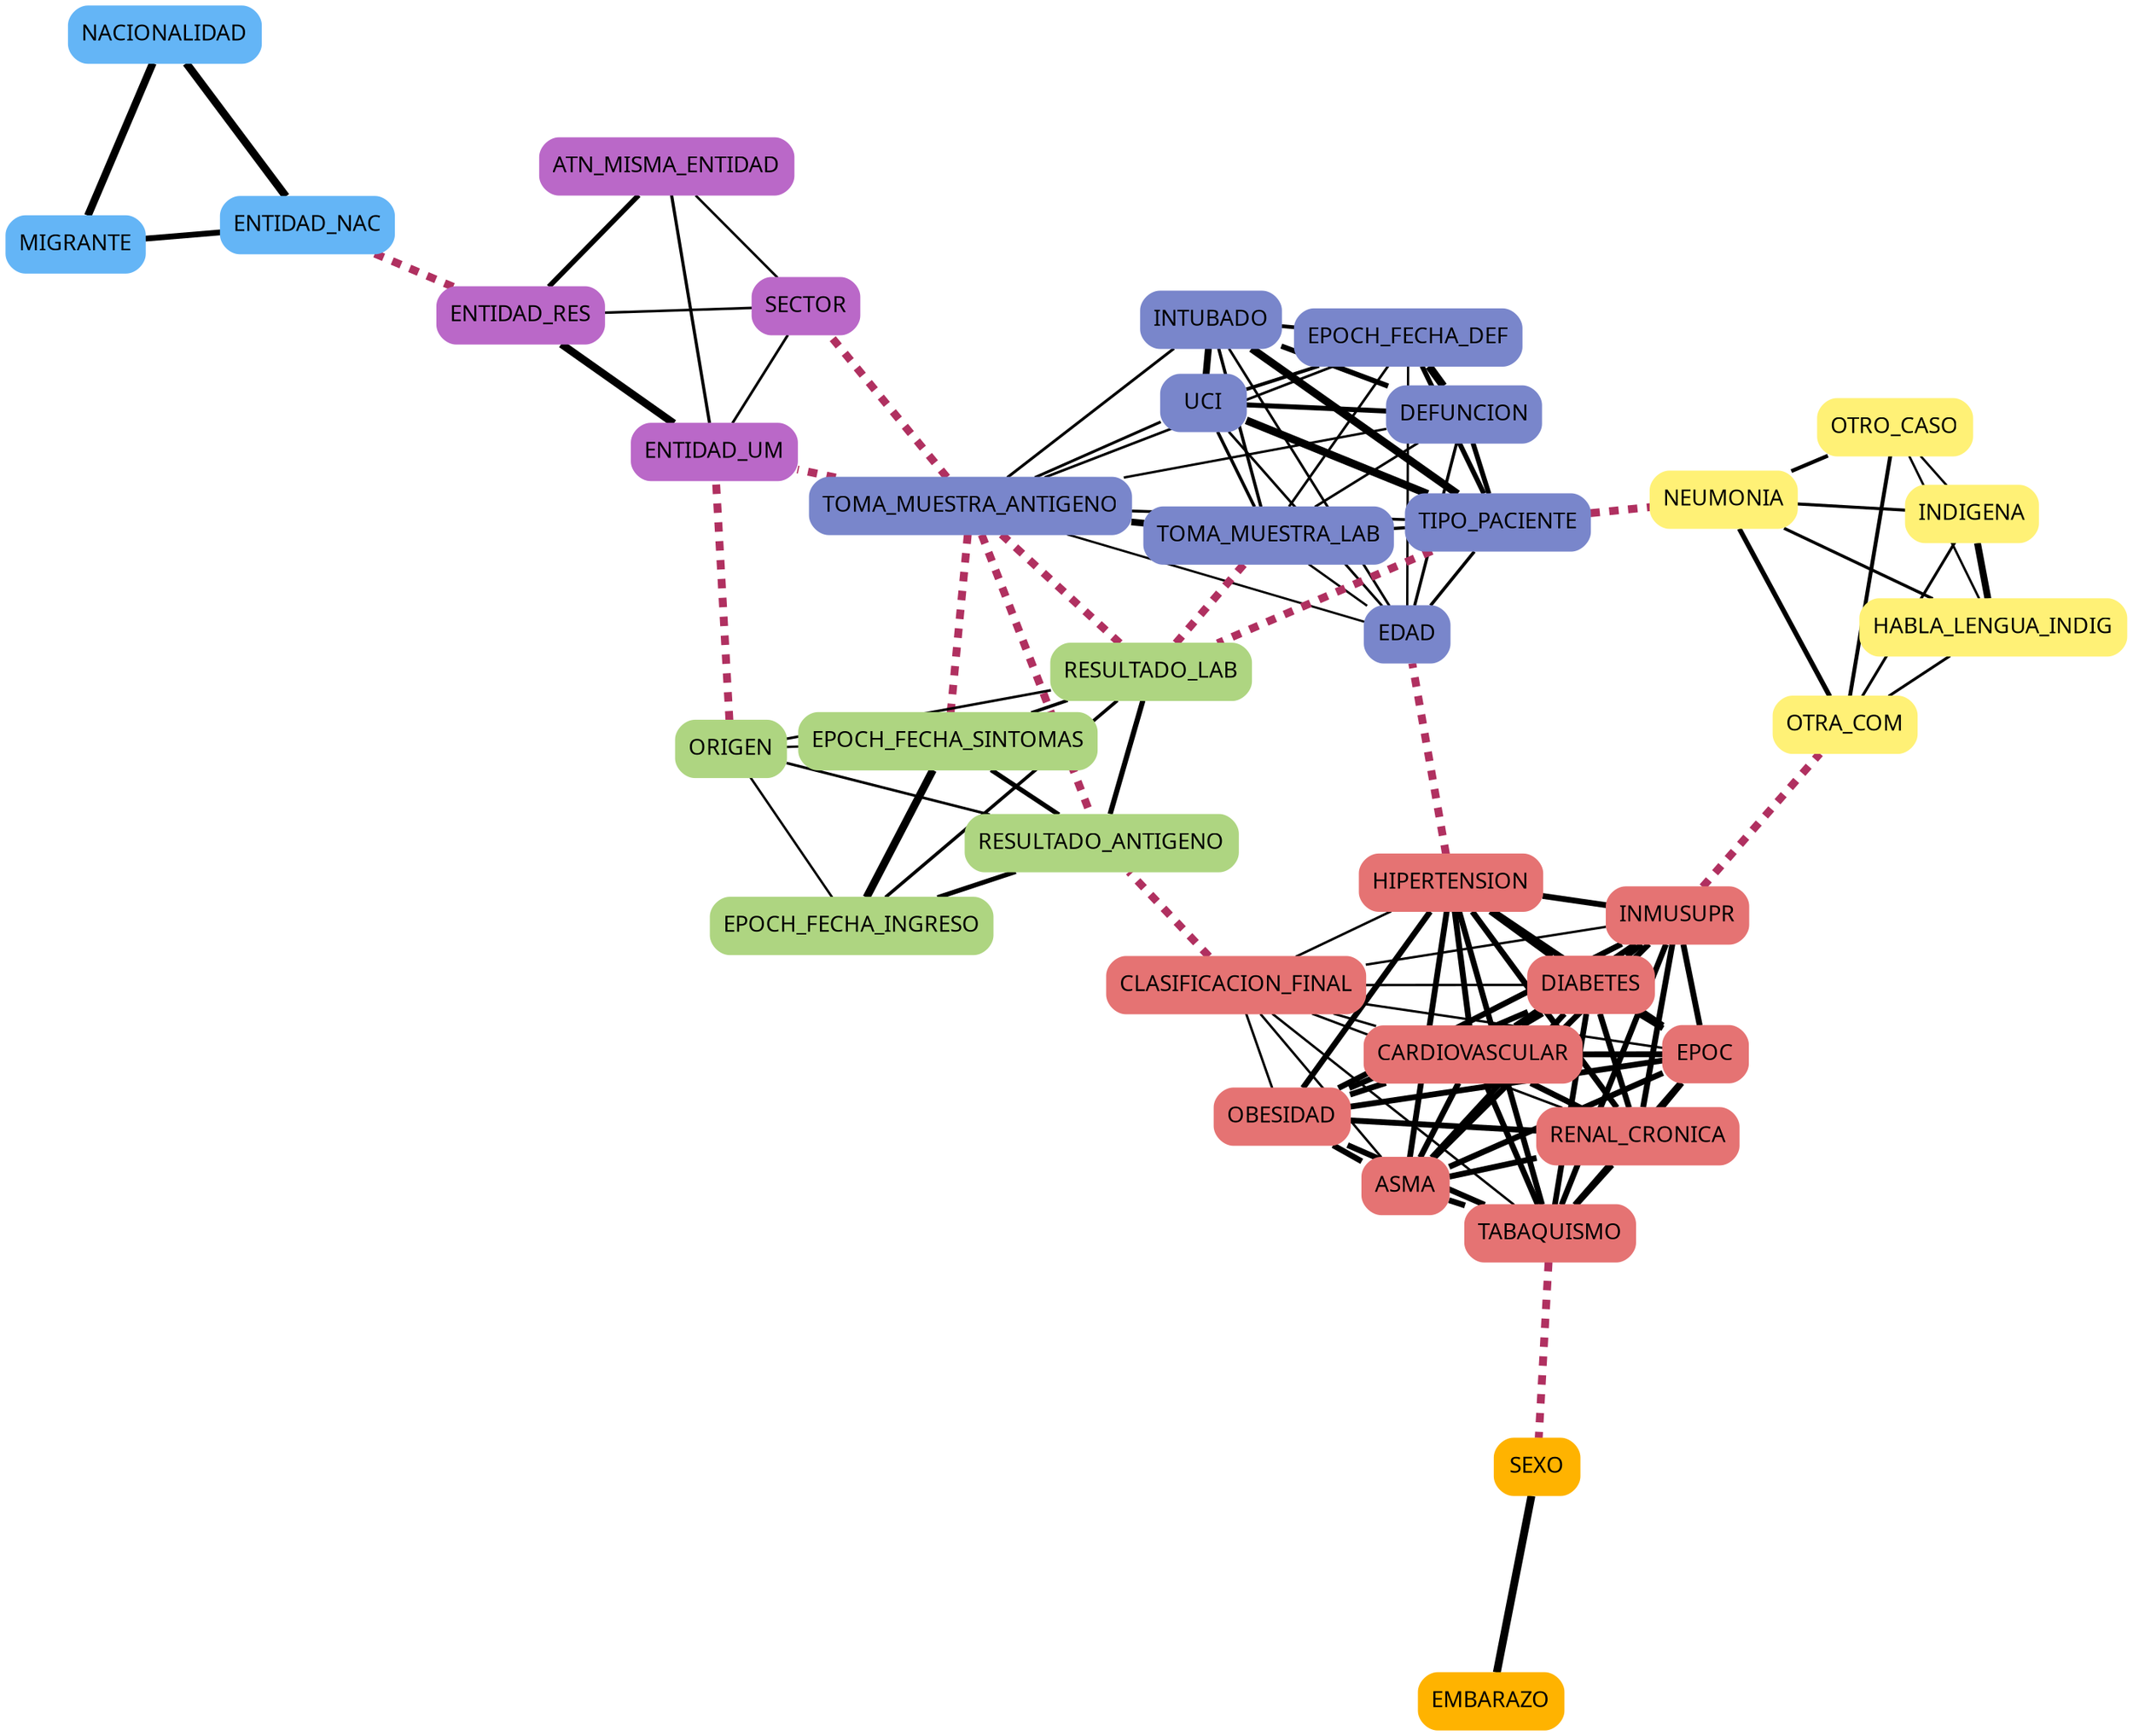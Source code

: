 strict graph  {
  node [style="rounded,filled" shape="rect" fontname="IBM Plex Sans"]
edge [fontname="IBM Plex Sans"]
layout="neato"
overlap="f"
outputorder=edgesfirst
mode=KK
ASMA [color="#e57373"];
INMUSUPR [color="#e57373"];
TABAQUISMO [color="#e57373"];
OBESIDAD [color="#e57373"];
RENAL_CRONICA [color="#e57373"];
EPOC [color="#e57373"];
CARDIOVASCULAR [color="#e57373"];
DIABETES [color="#e57373"];
HIPERTENSION [color="#e57373"];
CLASIFICACION_FINAL [color="#e57373"];
EDAD [color="#7986cb"];
EPOCH_FECHA_DEF [color="#7986cb"];
DEFUNCION [color="#7986cb"];
INTUBADO [color="#7986cb"];
TOMA_MUESTRA_ANTIGENO [color="#7986cb"];
TOMA_MUESTRA_LAB [color="#7986cb"];
UCI [color="#7986cb"];
TIPO_PACIENTE [color="#7986cb"];
HABLA_LENGUA_INDIG [color="#fff176"];
INDIGENA [color="#fff176"];
OTRA_COM [color="#fff176"];
OTRO_CASO [color="#fff176"];
NEUMONIA [color="#fff176"];
ORIGEN [color="#aed581"];
RESULTADO_ANTIGENO [color="#aed581"];
EPOCH_FECHA_INGRESO [color="#aed581"];
EPOCH_FECHA_SINTOMAS [color="#aed581"];
RESULTADO_LAB [color="#aed581"];
ATN_MISMA_ENTIDAD [color="#ba68c8"];
ENTIDAD_RES [color="#ba68c8"];
ENTIDAD_UM [color="#ba68c8"];
SECTOR [color="#ba68c8"];
MIGRANTE [color="#64b5f6"];
NACIONALIDAD [color="#64b5f6"];
ENTIDAD_NAC [color="#64b5f6"];
EMBARAZO [color="#ffb300"];
SEXO [color="#ffb300"];
ASMA -- EPOC  [color=black, penwidth="3.736", style=solid, weight="0.684"];
ASMA -- INMUSUPR  [color=black, penwidth="3.732", style=solid, weight="0.683"];
ASMA -- TABAQUISMO  [color=black, penwidth="3.696", style=solid];
ASMA -- OBESIDAD  [color=black, penwidth="3.688", style=solid];
ASMA -- RENAL_CRONICA  [color=black, penwidth="3.728", style=solid];
ASMA -- CARDIOVASCULAR  [color=black, penwidth="3.728", style=solid];
ASMA -- DIABETES  [color=black, penwidth="3.66", style=solid];
ASMA -- HIPERTENSION  [color=black, penwidth="3.7", style=solid];
ASMA -- CLASIFICACION_FINAL  [color=black, penwidth="1.504", style=solid];
INMUSUPR -- RENAL_CRONICA  [color=black, penwidth="3.732", style=solid, weight="0.683"];
INMUSUPR -- OTRA_COM  [color=maroon, penwidth=5, style=dashed, weight="0.379"];
INMUSUPR -- TABAQUISMO  [color=black, penwidth="3.688", style=solid];
INMUSUPR -- OBESIDAD  [color=black, penwidth="3.676", style=solid];
INMUSUPR -- EPOC  [color=black, penwidth="3.724", style=solid];
INMUSUPR -- CARDIOVASCULAR  [color=black, penwidth="3.724", style=solid];
INMUSUPR -- DIABETES  [color=black, penwidth="3.652", style=solid];
INMUSUPR -- HIPERTENSION  [color=black, penwidth="3.696", style=solid];
INMUSUPR -- CLASIFICACION_FINAL  [color=black, penwidth="1.504", style=solid];
TABAQUISMO -- RENAL_CRONICA  [color=black, penwidth="3.704", style=solid, weight="0.676"];
TABAQUISMO -- SEXO  [color=maroon, penwidth=5, style=dashed, weight="0.097"];
TABAQUISMO -- OBESIDAD  [color=black, penwidth="3.672", style=solid];
TABAQUISMO -- EPOC  [color=black, penwidth="3.692", style=solid];
TABAQUISMO -- CARDIOVASCULAR  [color=black, penwidth="3.7", style=solid];
TABAQUISMO -- DIABETES  [color=black, penwidth="3.62", style=solid];
TABAQUISMO -- HIPERTENSION  [color=black, penwidth="3.668", style=solid];
TABAQUISMO -- CLASIFICACION_FINAL  [color=black, penwidth="1.504", style=solid];
OBESIDAD -- HIPERTENSION  [color=black, penwidth="3.708", style=solid, weight="0.677"];
OBESIDAD -- RENAL_CRONICA  [color=black, penwidth="3.692", style=solid];
OBESIDAD -- EPOC  [color=black, penwidth="3.68", style=solid];
OBESIDAD -- CARDIOVASCULAR  [color=black, penwidth="3.692", style=solid];
OBESIDAD -- DIABETES  [color=black, penwidth="3.64", style=solid];
OBESIDAD -- CLASIFICACION_FINAL  [color=black, penwidth="1.532", style=solid];
RENAL_CRONICA -- CARDIOVASCULAR  [color=black, penwidth="3.752", style=solid, weight="0.688"];
RENAL_CRONICA -- HIPERTENSION  [color=black, penwidth="3.744", style=solid, weight="0.686"];
RENAL_CRONICA -- EPOC  [color=black, penwidth="3.724", style=solid];
RENAL_CRONICA -- DIABETES  [color=black, penwidth="3.688", style=solid];
RENAL_CRONICA -- CLASIFICACION_FINAL  [color=black, penwidth="1.508", style=solid];
EPOC -- CARDIOVASCULAR  [color=black, penwidth="3.732", style=solid];
EPOC -- DIABETES  [color=black, penwidth="3.672", style=solid];
EPOC -- HIPERTENSION  [color=black, penwidth="3.712", style=solid];
EPOC -- CLASIFICACION_FINAL  [color=black, penwidth="1.504", style=solid];
CARDIOVASCULAR -- DIABETES  [color=black, penwidth="3.668", style=solid];
CARDIOVASCULAR -- HIPERTENSION  [color=black, penwidth="3.728", style=solid];
CARDIOVASCULAR -- CLASIFICACION_FINAL  [color=black, penwidth="1.504", style=solid];
DIABETES -- HIPERTENSION  [color=black, penwidth="3.888", style=solid, weight="0.722"];
DIABETES -- CLASIFICACION_FINAL  [color=black, penwidth="1.524", style=solid];
HIPERTENSION -- EDAD  [color=maroon, penwidth=5, style=dashed, weight="0.268"];
HIPERTENSION -- CLASIFICACION_FINAL  [color=black, penwidth="1.532", style=solid];
CLASIFICACION_FINAL -- RESULTADO_ANTIGENO  [color=maroon, penwidth=5, style=dashed, weight="0.596"];
EDAD -- EPOCH_FECHA_DEF  [color=black, penwidth="1.476", style=solid];
EDAD -- DEFUNCION  [color=black, penwidth="1.952", style=solid];
EDAD -- INTUBADO  [color=black, penwidth="1.612", style=solid];
EDAD -- TOMA_MUESTRA_ANTIGENO  [color=black, penwidth="1.404", style=solid];
EDAD -- TOMA_MUESTRA_LAB  [color=black, penwidth="1.444", style=solid];
EDAD -- UCI  [color=black, penwidth="1.608", style=solid];
EDAD -- TIPO_PACIENTE  [color=black, penwidth="2.056", style=solid];
EPOCH_FECHA_DEF -- DEFUNCION  [color=black, penwidth="5.0", style=solid, weight="1.0"];
EPOCH_FECHA_DEF -- INTUBADO  [color=black, penwidth="2.392", style=solid];
EPOCH_FECHA_DEF -- TOMA_MUESTRA_ANTIGENO  [color=black, penwidth="1.6320000000000001", style=solid];
EPOCH_FECHA_DEF -- TOMA_MUESTRA_LAB  [color=black, penwidth="1.612", style=solid];
EPOCH_FECHA_DEF -- UCI  [color=black, penwidth="2.248", style=solid];
EPOCH_FECHA_DEF -- TIPO_PACIENTE  [color=black, penwidth="3.128", style=solid];
DEFUNCION -- INTUBADO  [color=black, penwidth="3.348", style=solid, weight="0.587"];
DEFUNCION -- TOMA_MUESTRA_ANTIGENO  [color=black, penwidth="1.512", style=solid];
DEFUNCION -- TOMA_MUESTRA_LAB  [color=black, penwidth="1.596", style=solid];
DEFUNCION -- UCI  [color=black, penwidth="3.152", style=solid];
DEFUNCION -- TIPO_PACIENTE  [color=black, penwidth="3.128", style=solid];
INTUBADO -- TIPO_PACIENTE  [color=black, penwidth="5.0", style=solid, weight="1.0"];
INTUBADO -- TOMA_MUESTRA_ANTIGENO  [color=black, penwidth="1.788", style=solid];
INTUBADO -- TOMA_MUESTRA_LAB  [color=black, penwidth="2.04", style=solid];
INTUBADO -- UCI  [color=black, penwidth="4.368", style=solid];
TOMA_MUESTRA_ANTIGENO -- RESULTADO_ANTIGENO  [color=maroon, penwidth=5, style=dashed, weight="1.0"];
TOMA_MUESTRA_ANTIGENO -- RESULTADO_LAB  [color=maroon, penwidth=5, style=dashed, weight="0.814"];
TOMA_MUESTRA_ANTIGENO -- EPOCH_FECHA_SINTOMAS  [color=maroon, penwidth=5, style=dashed, weight="0.654"];
TOMA_MUESTRA_ANTIGENO -- ENTIDAD_UM  [color=maroon, penwidth=5, style=dashed, weight="0.313"];
TOMA_MUESTRA_ANTIGENO -- SECTOR  [color=maroon, penwidth=5, style=dashed, weight="0.223"];
TOMA_MUESTRA_ANTIGENO -- TOMA_MUESTRA_LAB  [color=black, penwidth="4.252", style=solid];
TOMA_MUESTRA_ANTIGENO -- UCI  [color=black, penwidth="1.788", style=solid];
TOMA_MUESTRA_ANTIGENO -- TIPO_PACIENTE  [color=black, penwidth="1.78", style=solid];
TOMA_MUESTRA_LAB -- RESULTADO_LAB  [color=maroon, penwidth=5, style=dashed, weight="1.0"];
TOMA_MUESTRA_LAB -- UCI  [color=black, penwidth="2.04", style=solid];
TOMA_MUESTRA_LAB -- TIPO_PACIENTE  [color=black, penwidth="2.04", style=solid];
UCI -- TIPO_PACIENTE  [color=black, penwidth="5.0", style=solid, weight="1.0"];
TIPO_PACIENTE -- NEUMONIA  [color=maroon, penwidth=5, style=dashed, weight="0.624"];
TIPO_PACIENTE -- RESULTADO_LAB  [color=maroon, penwidth=5, style=dashed, weight="0.285"];
HABLA_LENGUA_INDIG -- INDIGENA  [color=black, penwidth="4.352", style=solid, weight="0.838"];
HABLA_LENGUA_INDIG -- OTRA_COM  [color=black, penwidth="1.784", style=solid];
HABLA_LENGUA_INDIG -- OTRO_CASO  [color=black, penwidth="1.464", style=solid];
HABLA_LENGUA_INDIG -- NEUMONIA  [color=black, penwidth="1.94", style=solid];
INDIGENA -- NEUMONIA  [color=black, penwidth="1.944", style=solid, weight="0.236"];
INDIGENA -- OTRA_COM  [color=black, penwidth="1.784", style=solid];
INDIGENA -- OTRO_CASO  [color=black, penwidth="1.464", style=solid];
OTRA_COM -- NEUMONIA  [color=black, penwidth="3.088", style=solid, weight="0.522"];
OTRA_COM -- OTRO_CASO  [color=black, penwidth="2.488", style=solid, weight="0.372"];
OTRO_CASO -- NEUMONIA  [color=black, penwidth="2.436", style=solid];
ORIGEN -- ENTIDAD_UM  [color=maroon, penwidth=5, style=dashed, weight="0.309"];
ORIGEN -- RESULTADO_ANTIGENO  [color=black, penwidth="1.696", style=solid];
ORIGEN -- EPOCH_FECHA_INGRESO  [color=black, penwidth="1.484", style=solid];
ORIGEN -- EPOCH_FECHA_SINTOMAS  [color=black, penwidth="1.484", style=solid];
ORIGEN -- RESULTADO_LAB  [color=black, penwidth="1.6360000000000001", style=solid];
RESULTADO_ANTIGENO -- EPOCH_FECHA_INGRESO  [color=black, penwidth="2.992", style=solid];
RESULTADO_ANTIGENO -- EPOCH_FECHA_SINTOMAS  [color=black, penwidth="3.0", style=solid];
RESULTADO_ANTIGENO -- RESULTADO_LAB  [color=black, penwidth="3.308", style=solid];
EPOCH_FECHA_INGRESO -- EPOCH_FECHA_SINTOMAS  [color=black, penwidth="4.9239999999999995", style=solid, weight="0.981"];
EPOCH_FECHA_INGRESO -- RESULTADO_LAB  [color=black, penwidth="2.116", style=solid];
EPOCH_FECHA_SINTOMAS -- RESULTADO_LAB  [color=black, penwidth="2.12", style=solid];
ATN_MISMA_ENTIDAD -- ENTIDAD_RES  [color=black, penwidth="3.244", style=solid, weight="0.561"];
ATN_MISMA_ENTIDAD -- ENTIDAD_UM  [color=black, penwidth="1.992", style=solid];
ATN_MISMA_ENTIDAD -- SECTOR  [color=black, penwidth="1.524", style=solid];
ENTIDAD_RES -- ENTIDAD_UM  [color=black, penwidth="4.896", style=solid, weight="0.974"];
ENTIDAD_RES -- ENTIDAD_NAC  [color=maroon, penwidth=5, style=dashed, weight="0.825"];
ENTIDAD_RES -- SECTOR  [color=black, penwidth="1.616", style=solid];
ENTIDAD_UM -- SECTOR  [color=black, penwidth="1.6560000000000001", style=solid];
MIGRANTE -- NACIONALIDAD  [color=black, penwidth="4.811999999999999", style=solid, weight="0.953"];
MIGRANTE -- ENTIDAD_NAC  [color=black, penwidth="3.692", style=solid];
NACIONALIDAD -- ENTIDAD_NAC  [color=black, penwidth="4.996", style=solid, weight="0.999"];
EMBARAZO -- SEXO  [color=black, penwidth="5.0", style=solid, weight="1.0"];
}
